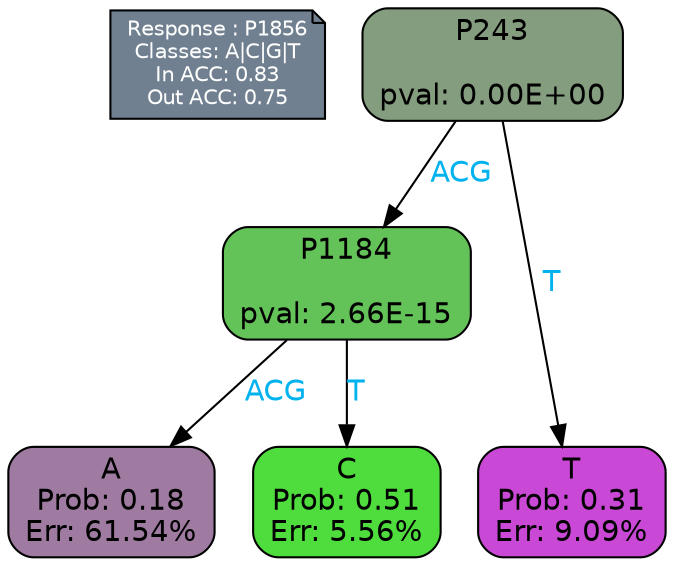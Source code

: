 digraph Tree {
node [shape=box, style="filled, rounded", color="black", fontname=helvetica] ;
graph [ranksep=equally, splines=polylines, bgcolor=transparent, dpi=600] ;
edge [fontname=helvetica] ;
LEGEND [label="Response : P1856
Classes: A|C|G|T
In ACC: 0.83
Out ACC: 0.75
",shape=note,align=left,style=filled,fillcolor="slategray",fontcolor="white",fontsize=10];1 [label="P243

pval: 0.00E+00", fillcolor="#849d7f"] ;
2 [label="P1184

pval: 2.66E-15", fillcolor="#64c358"] ;
3 [label="A
Prob: 0.18
Err: 61.54%", fillcolor="#9f7ba2"] ;
4 [label="C
Prob: 0.51
Err: 5.56%", fillcolor="#4fdd3d"] ;
5 [label="T
Prob: 0.31
Err: 9.09%", fillcolor="#c948d5"] ;
1 -> 2 [label="ACG",fontcolor=deepskyblue2] ;
1 -> 5 [label="T",fontcolor=deepskyblue2] ;
2 -> 3 [label="ACG",fontcolor=deepskyblue2] ;
2 -> 4 [label="T",fontcolor=deepskyblue2] ;
{rank = same; 3;4;5;}{rank = same; LEGEND;1;}}